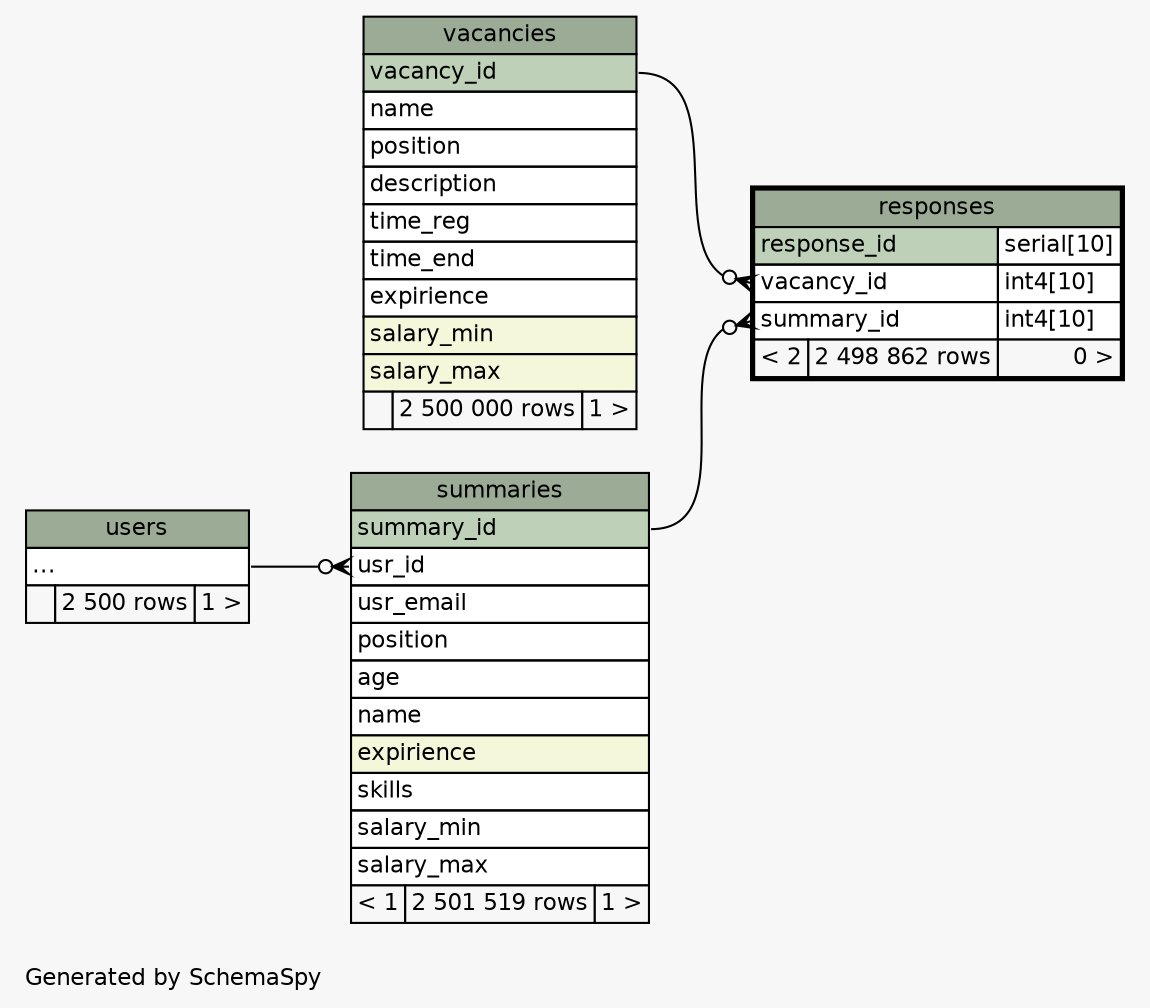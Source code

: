 // dot 2.38.0 on Windows 10 10.0
// SchemaSpy rev 590
digraph "twoDegreesRelationshipsDiagram" {
  graph [
    rankdir="RL"
    bgcolor="#f7f7f7"
    label="\nGenerated by SchemaSpy"
    labeljust="l"
    nodesep="0.18"
    ranksep="0.46"
    fontname="Helvetica"
    fontsize="11"
  ];
  node [
    fontname="Helvetica"
    fontsize="11"
    shape="plaintext"
  ];
  edge [
    arrowsize="0.8"
  ];
  "responses":"summary_id":w -> "summaries":"summary_id":e [arrowhead=none dir=back arrowtail=crowodot];
  "responses":"vacancy_id":w -> "vacancies":"vacancy_id":e [arrowhead=none dir=back arrowtail=crowodot];
  "summaries":"usr_id":w -> "users":"elipses":e [arrowhead=none dir=back arrowtail=crowodot];
  "responses" [
    label=<
    <TABLE BORDER="2" CELLBORDER="1" CELLSPACING="0" BGCOLOR="#ffffff">
      <TR><TD COLSPAN="3" BGCOLOR="#9bab96" ALIGN="CENTER">responses</TD></TR>
      <TR><TD PORT="response_id" COLSPAN="2" BGCOLOR="#bed1b8" ALIGN="LEFT">response_id</TD><TD PORT="response_id.type" ALIGN="LEFT">serial[10]</TD></TR>
      <TR><TD PORT="vacancy_id" COLSPAN="2" ALIGN="LEFT">vacancy_id</TD><TD PORT="vacancy_id.type" ALIGN="LEFT">int4[10]</TD></TR>
      <TR><TD PORT="summary_id" COLSPAN="2" ALIGN="LEFT">summary_id</TD><TD PORT="summary_id.type" ALIGN="LEFT">int4[10]</TD></TR>
      <TR><TD ALIGN="LEFT" BGCOLOR="#f7f7f7">&lt; 2</TD><TD ALIGN="RIGHT" BGCOLOR="#f7f7f7">2 498 862 rows</TD><TD ALIGN="RIGHT" BGCOLOR="#f7f7f7">0 &gt;</TD></TR>
    </TABLE>>
    URL="responses.html"
    tooltip="responses"
  ];
  "summaries" [
    label=<
    <TABLE BORDER="0" CELLBORDER="1" CELLSPACING="0" BGCOLOR="#ffffff">
      <TR><TD COLSPAN="3" BGCOLOR="#9bab96" ALIGN="CENTER">summaries</TD></TR>
      <TR><TD PORT="summary_id" COLSPAN="3" BGCOLOR="#bed1b8" ALIGN="LEFT">summary_id</TD></TR>
      <TR><TD PORT="usr_id" COLSPAN="3" ALIGN="LEFT">usr_id</TD></TR>
      <TR><TD PORT="usr_email" COLSPAN="3" ALIGN="LEFT">usr_email</TD></TR>
      <TR><TD PORT="position" COLSPAN="3" ALIGN="LEFT">position</TD></TR>
      <TR><TD PORT="age" COLSPAN="3" ALIGN="LEFT">age</TD></TR>
      <TR><TD PORT="name" COLSPAN="3" ALIGN="LEFT">name</TD></TR>
      <TR><TD PORT="expirience" COLSPAN="3" BGCOLOR="#f4f7da" ALIGN="LEFT">expirience</TD></TR>
      <TR><TD PORT="skills" COLSPAN="3" ALIGN="LEFT">skills</TD></TR>
      <TR><TD PORT="salary_min" COLSPAN="3" ALIGN="LEFT">salary_min</TD></TR>
      <TR><TD PORT="salary_max" COLSPAN="3" ALIGN="LEFT">salary_max</TD></TR>
      <TR><TD ALIGN="LEFT" BGCOLOR="#f7f7f7">&lt; 1</TD><TD ALIGN="RIGHT" BGCOLOR="#f7f7f7">2 501 519 rows</TD><TD ALIGN="RIGHT" BGCOLOR="#f7f7f7">1 &gt;</TD></TR>
    </TABLE>>
    URL="summaries.html"
    tooltip="summaries"
  ];
  "users" [
    label=<
    <TABLE BORDER="0" CELLBORDER="1" CELLSPACING="0" BGCOLOR="#ffffff">
      <TR><TD COLSPAN="3" BGCOLOR="#9bab96" ALIGN="CENTER">users</TD></TR>
      <TR><TD PORT="elipses" COLSPAN="3" ALIGN="LEFT">...</TD></TR>
      <TR><TD ALIGN="LEFT" BGCOLOR="#f7f7f7">  </TD><TD ALIGN="RIGHT" BGCOLOR="#f7f7f7">2 500 rows</TD><TD ALIGN="RIGHT" BGCOLOR="#f7f7f7">1 &gt;</TD></TR>
    </TABLE>>
    URL="users.html"
    tooltip="users"
  ];
  "vacancies" [
    label=<
    <TABLE BORDER="0" CELLBORDER="1" CELLSPACING="0" BGCOLOR="#ffffff">
      <TR><TD COLSPAN="3" BGCOLOR="#9bab96" ALIGN="CENTER">vacancies</TD></TR>
      <TR><TD PORT="vacancy_id" COLSPAN="3" BGCOLOR="#bed1b8" ALIGN="LEFT">vacancy_id</TD></TR>
      <TR><TD PORT="name" COLSPAN="3" ALIGN="LEFT">name</TD></TR>
      <TR><TD PORT="position" COLSPAN="3" ALIGN="LEFT">position</TD></TR>
      <TR><TD PORT="description" COLSPAN="3" ALIGN="LEFT">description</TD></TR>
      <TR><TD PORT="time_reg" COLSPAN="3" ALIGN="LEFT">time_reg</TD></TR>
      <TR><TD PORT="time_end" COLSPAN="3" ALIGN="LEFT">time_end</TD></TR>
      <TR><TD PORT="expirience" COLSPAN="3" ALIGN="LEFT">expirience</TD></TR>
      <TR><TD PORT="salary_min" COLSPAN="3" BGCOLOR="#f4f7da" ALIGN="LEFT">salary_min</TD></TR>
      <TR><TD PORT="salary_max" COLSPAN="3" BGCOLOR="#f4f7da" ALIGN="LEFT">salary_max</TD></TR>
      <TR><TD ALIGN="LEFT" BGCOLOR="#f7f7f7">  </TD><TD ALIGN="RIGHT" BGCOLOR="#f7f7f7">2 500 000 rows</TD><TD ALIGN="RIGHT" BGCOLOR="#f7f7f7">1 &gt;</TD></TR>
    </TABLE>>
    URL="vacancies.html"
    tooltip="vacancies"
  ];
}
